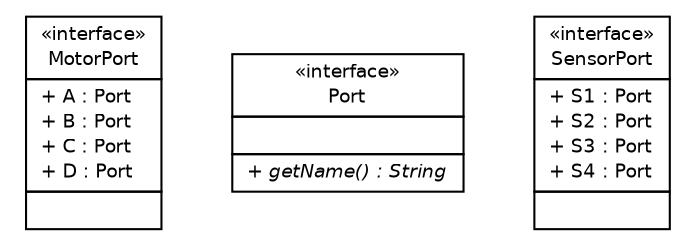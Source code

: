 #!/usr/local/bin/dot
#
# Class diagram 
# Generated by UMLGraph version R5_6-24-gf6e263 (http://www.umlgraph.org/)
#

digraph G {
	edge [fontname="Helvetica",fontsize=10,labelfontname="Helvetica",labelfontsize=10];
	node [fontname="Helvetica",fontsize=10,shape=plaintext];
	nodesep=0.25;
	ranksep=0.5;
	// lejos.hardware.port.MotorPort
	c198 [label=<<table title="lejos.hardware.port.MotorPort" border="0" cellborder="1" cellspacing="0" cellpadding="2" port="p" href="./MotorPort.html">
		<tr><td><table border="0" cellspacing="0" cellpadding="1">
<tr><td align="center" balign="center"> &#171;interface&#187; </td></tr>
<tr><td align="center" balign="center"> MotorPort </td></tr>
		</table></td></tr>
		<tr><td><table border="0" cellspacing="0" cellpadding="1">
<tr><td align="left" balign="left"> + A : Port </td></tr>
<tr><td align="left" balign="left"> + B : Port </td></tr>
<tr><td align="left" balign="left"> + C : Port </td></tr>
<tr><td align="left" balign="left"> + D : Port </td></tr>
		</table></td></tr>
		<tr><td><table border="0" cellspacing="0" cellpadding="1">
<tr><td align="left" balign="left">  </td></tr>
		</table></td></tr>
		</table>>, URL="./MotorPort.html", fontname="Helvetica", fontcolor="black", fontsize=9.0];
	// lejos.hardware.port.Port
	c199 [label=<<table title="lejos.hardware.port.Port" border="0" cellborder="1" cellspacing="0" cellpadding="2" port="p" href="./Port.html">
		<tr><td><table border="0" cellspacing="0" cellpadding="1">
<tr><td align="center" balign="center"> &#171;interface&#187; </td></tr>
<tr><td align="center" balign="center"> Port </td></tr>
		</table></td></tr>
		<tr><td><table border="0" cellspacing="0" cellpadding="1">
<tr><td align="left" balign="left">  </td></tr>
		</table></td></tr>
		<tr><td><table border="0" cellspacing="0" cellpadding="1">
<tr><td align="left" balign="left"><font face="Helvetica-Oblique" point-size="9.0"> + getName() : String </font></td></tr>
		</table></td></tr>
		</table>>, URL="./Port.html", fontname="Helvetica", fontcolor="black", fontsize=9.0];
	// lejos.hardware.port.SensorPort
	c200 [label=<<table title="lejos.hardware.port.SensorPort" border="0" cellborder="1" cellspacing="0" cellpadding="2" port="p" href="./SensorPort.html">
		<tr><td><table border="0" cellspacing="0" cellpadding="1">
<tr><td align="center" balign="center"> &#171;interface&#187; </td></tr>
<tr><td align="center" balign="center"> SensorPort </td></tr>
		</table></td></tr>
		<tr><td><table border="0" cellspacing="0" cellpadding="1">
<tr><td align="left" balign="left"> + S1 : Port </td></tr>
<tr><td align="left" balign="left"> + S2 : Port </td></tr>
<tr><td align="left" balign="left"> + S3 : Port </td></tr>
<tr><td align="left" balign="left"> + S4 : Port </td></tr>
		</table></td></tr>
		<tr><td><table border="0" cellspacing="0" cellpadding="1">
<tr><td align="left" balign="left">  </td></tr>
		</table></td></tr>
		</table>>, URL="./SensorPort.html", fontname="Helvetica", fontcolor="black", fontsize=9.0];
}

